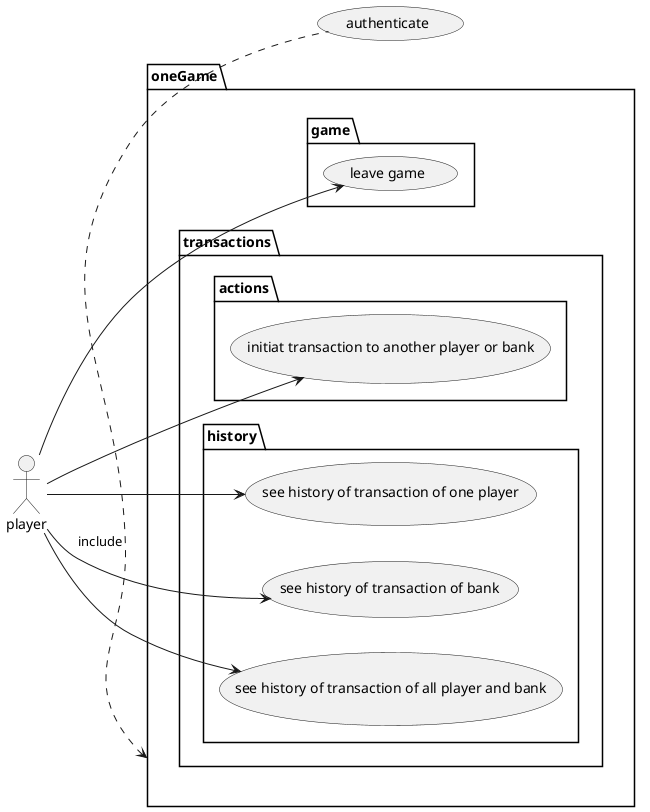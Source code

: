 @startuml "Monopoly player usecase diagram"

left to right direction
skinparam style strictuml

actor "player" as plr

package oneGame {

    package game {
        usecase "leave game" as lg
    }

    package transactions {
        package actions {
            usecase "initiat transaction to another player or bank" as st
        }
        package history {
            usecase "see history of transaction of one player" as seeplrtr
            usecase "see history of transaction of bank" as seebnktr
            usecase "see history of transaction of all player and bank" as seealltr
        }
    }
}

plr --> lg
plr --> st
plr --> seeplrtr
plr --> seebnktr
plr --> seealltr

oneGame <. (authenticate) : include

@enduml
